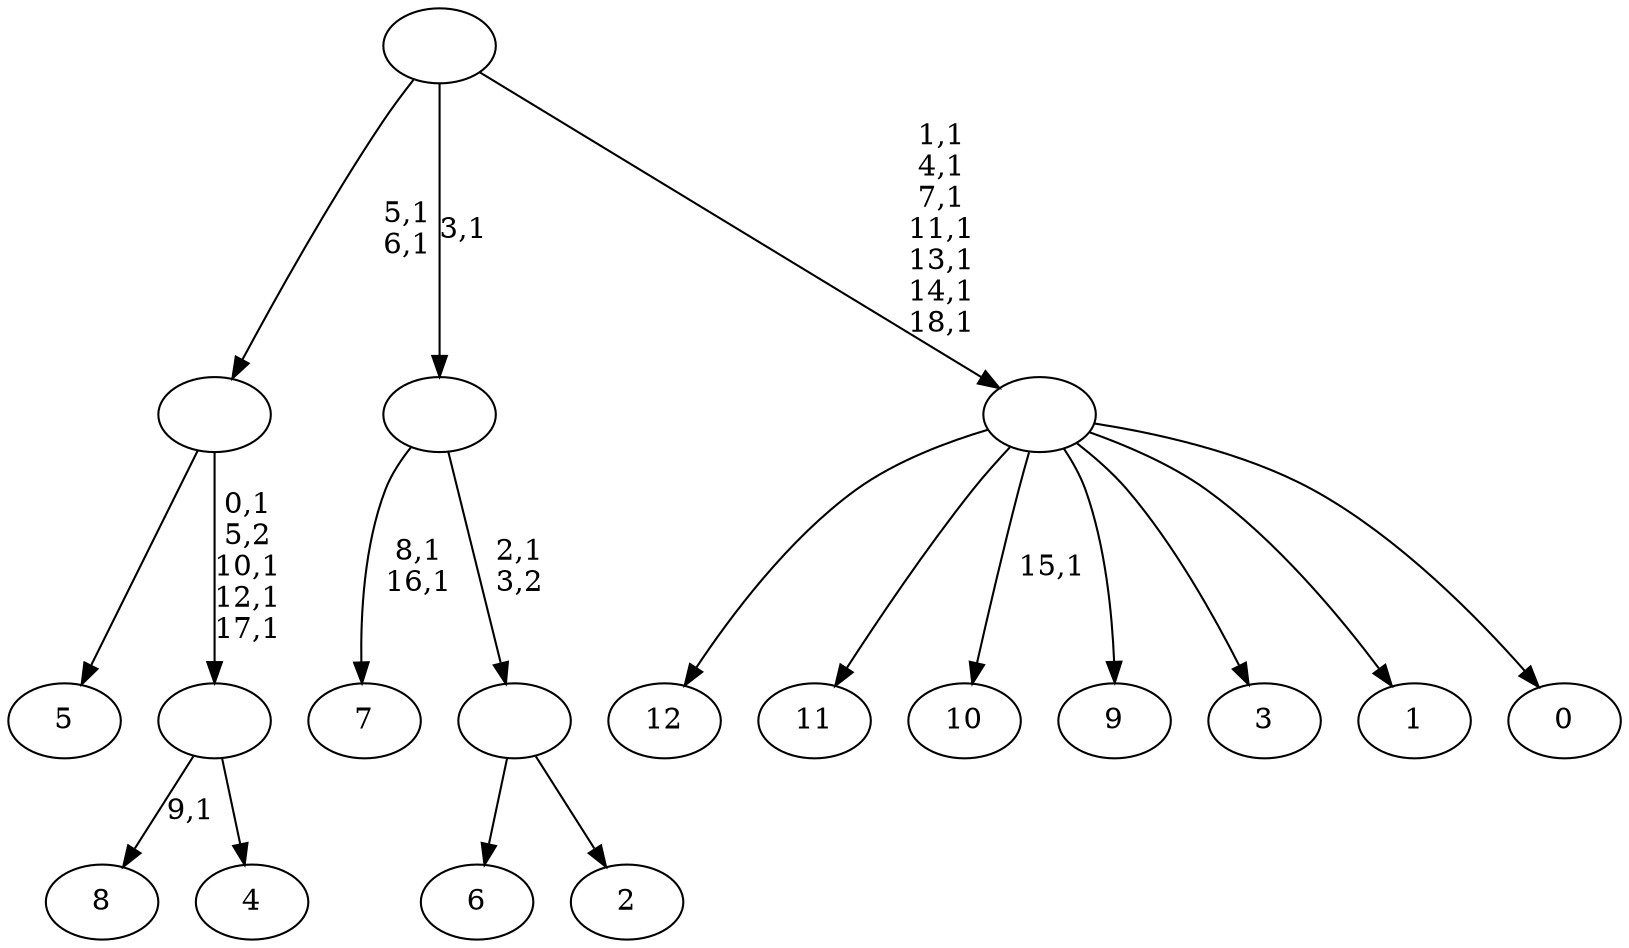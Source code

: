 digraph T {
	32 [label="12"]
	31 [label="11"]
	30 [label="10"]
	28 [label="9"]
	27 [label="8"]
	25 [label="7"]
	22 [label="6"]
	21 [label="5"]
	20 [label="4"]
	19 [label=""]
	15 [label=""]
	13 [label="3"]
	12 [label="2"]
	11 [label=""]
	10 [label=""]
	9 [label="1"]
	8 [label="0"]
	7 [label=""]
	0 [label=""]
	19 -> 27 [label="9,1"]
	19 -> 20 [label=""]
	15 -> 19 [label="0,1\n5,2\n10,1\n12,1\n17,1"]
	15 -> 21 [label=""]
	11 -> 22 [label=""]
	11 -> 12 [label=""]
	10 -> 25 [label="8,1\n16,1"]
	10 -> 11 [label="2,1\n3,2"]
	7 -> 30 [label="15,1"]
	7 -> 32 [label=""]
	7 -> 31 [label=""]
	7 -> 28 [label=""]
	7 -> 13 [label=""]
	7 -> 9 [label=""]
	7 -> 8 [label=""]
	0 -> 7 [label="1,1\n4,1\n7,1\n11,1\n13,1\n14,1\n18,1"]
	0 -> 15 [label="5,1\n6,1"]
	0 -> 10 [label="3,1"]
}
